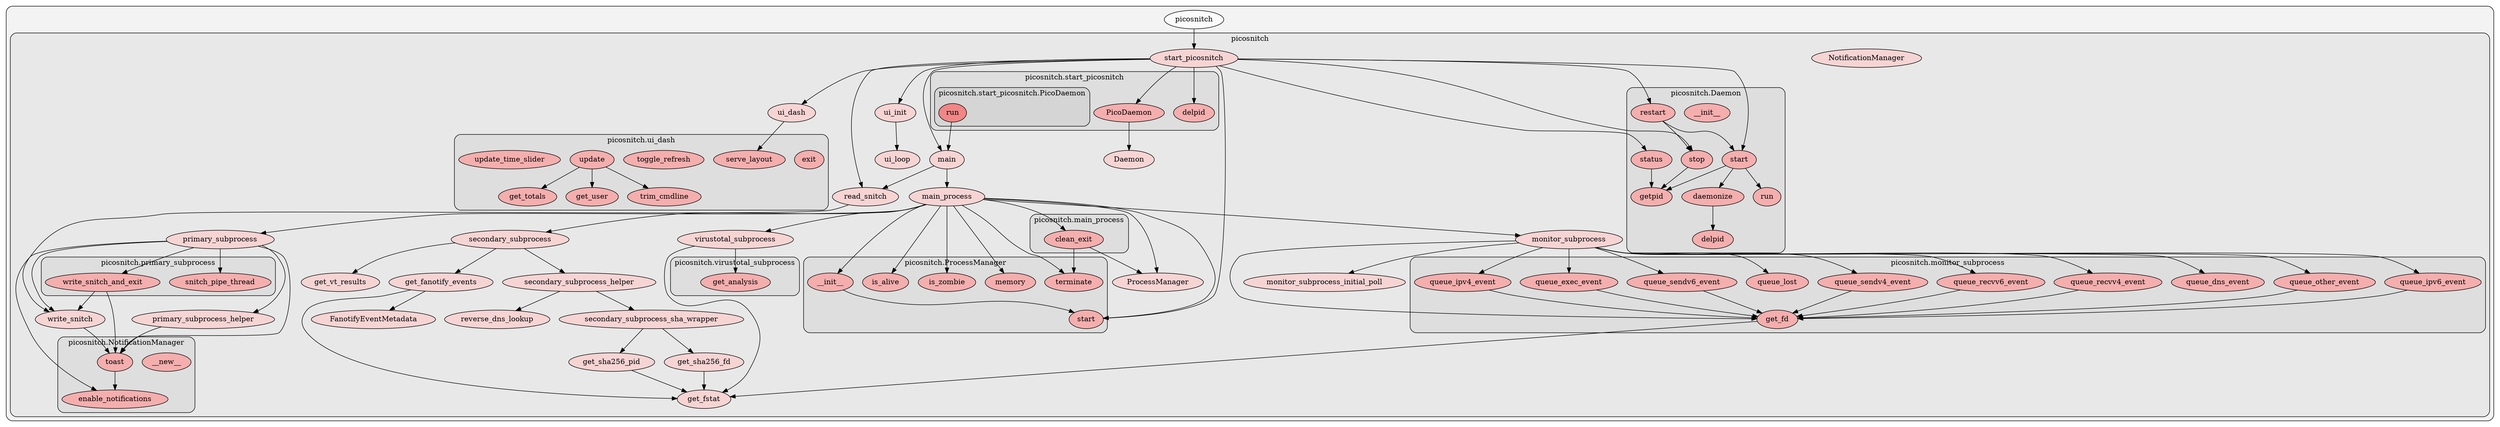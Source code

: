 digraph G {
    graph [rankdir=TB, clusterrank="local"];
    subgraph cluster_G {

        graph [style="filled,rounded",fillcolor="#80808018", label=""];
        picosnitch [label="picosnitch", style="filled", fillcolor="#ffffffb2", fontcolor="#000000", group="0"];
        subgraph cluster_picosnitch {

            graph [style="filled,rounded",fillcolor="#80808018", label="picosnitch"];
            picosnitch__Daemon [label="Daemon", style="filled", fillcolor="#feccccb2", fontcolor="#000000", group="0"];
        }
        subgraph cluster_picosnitch {

            graph [style="filled,rounded",fillcolor="#80808018", label="picosnitch"];
            picosnitch__FanotifyEventMetadata [label="FanotifyEventMetadata", style="filled", fillcolor="#feccccb2", fontcolor="#000000", group="0"];
        }
        subgraph cluster_picosnitch {

            graph [style="filled,rounded",fillcolor="#80808018", label="picosnitch"];
            picosnitch__NotificationManager [label="NotificationManager", style="filled", fillcolor="#feccccb2", fontcolor="#000000", group="0"];
        }
        subgraph cluster_picosnitch {

            graph [style="filled,rounded",fillcolor="#80808018", label="picosnitch"];
            picosnitch__ProcessManager [label="ProcessManager", style="filled", fillcolor="#feccccb2", fontcolor="#000000", group="0"];
        }
        subgraph cluster_picosnitch {

            graph [style="filled,rounded",fillcolor="#80808018", label="picosnitch"];
            picosnitch__get_fanotify_events [label="get_fanotify_events", style="filled", fillcolor="#feccccb2", fontcolor="#000000", group="0"];
        }
        subgraph cluster_picosnitch {

            graph [style="filled,rounded",fillcolor="#80808018", label="picosnitch"];
            picosnitch__get_fstat [label="get_fstat", style="filled", fillcolor="#feccccb2", fontcolor="#000000", group="0"];
        }
        subgraph cluster_picosnitch {

            graph [style="filled,rounded",fillcolor="#80808018", label="picosnitch"];
            picosnitch__get_sha256_fd [label="get_sha256_fd", style="filled", fillcolor="#feccccb2", fontcolor="#000000", group="0"];
        }
        subgraph cluster_picosnitch {

            graph [style="filled,rounded",fillcolor="#80808018", label="picosnitch"];
            picosnitch__get_sha256_pid [label="get_sha256_pid", style="filled", fillcolor="#feccccb2", fontcolor="#000000", group="0"];
        }
        subgraph cluster_picosnitch {

            graph [style="filled,rounded",fillcolor="#80808018", label="picosnitch"];
            picosnitch__get_vt_results [label="get_vt_results", style="filled", fillcolor="#feccccb2", fontcolor="#000000", group="0"];
        }
        subgraph cluster_picosnitch {

            graph [style="filled,rounded",fillcolor="#80808018", label="picosnitch"];
            picosnitch__main [label="main", style="filled", fillcolor="#feccccb2", fontcolor="#000000", group="0"];
        }
        subgraph cluster_picosnitch {

            graph [style="filled,rounded",fillcolor="#80808018", label="picosnitch"];
            picosnitch__main_process [label="main_process", style="filled", fillcolor="#feccccb2", fontcolor="#000000", group="0"];
        }
        subgraph cluster_picosnitch {

            graph [style="filled,rounded",fillcolor="#80808018", label="picosnitch"];
            picosnitch__monitor_subprocess [label="monitor_subprocess", style="filled", fillcolor="#feccccb2", fontcolor="#000000", group="0"];
        }
        subgraph cluster_picosnitch {

            graph [style="filled,rounded",fillcolor="#80808018", label="picosnitch"];
            picosnitch__monitor_subprocess_initial_poll [label="monitor_subprocess_initial_poll", style="filled", fillcolor="#feccccb2", fontcolor="#000000", group="0"];
        }
        subgraph cluster_picosnitch {

            graph [style="filled,rounded",fillcolor="#80808018", label="picosnitch"];
            picosnitch__primary_subprocess [label="primary_subprocess", style="filled", fillcolor="#feccccb2", fontcolor="#000000", group="0"];
        }
        subgraph cluster_picosnitch {

            graph [style="filled,rounded",fillcolor="#80808018", label="picosnitch"];
            picosnitch__primary_subprocess_helper [label="primary_subprocess_helper", style="filled", fillcolor="#feccccb2", fontcolor="#000000", group="0"];
        }
        subgraph cluster_picosnitch {

            graph [style="filled,rounded",fillcolor="#80808018", label="picosnitch"];
            picosnitch__read_snitch [label="read_snitch", style="filled", fillcolor="#feccccb2", fontcolor="#000000", group="0"];
        }
        subgraph cluster_picosnitch {

            graph [style="filled,rounded",fillcolor="#80808018", label="picosnitch"];
            picosnitch__reverse_dns_lookup [label="reverse_dns_lookup", style="filled", fillcolor="#feccccb2", fontcolor="#000000", group="0"];
        }
        subgraph cluster_picosnitch {

            graph [style="filled,rounded",fillcolor="#80808018", label="picosnitch"];
            picosnitch__secondary_subprocess [label="secondary_subprocess", style="filled", fillcolor="#feccccb2", fontcolor="#000000", group="0"];
        }
        subgraph cluster_picosnitch {

            graph [style="filled,rounded",fillcolor="#80808018", label="picosnitch"];
            picosnitch__secondary_subprocess_helper [label="secondary_subprocess_helper", style="filled", fillcolor="#feccccb2", fontcolor="#000000", group="0"];
        }
        subgraph cluster_picosnitch {

            graph [style="filled,rounded",fillcolor="#80808018", label="picosnitch"];
            picosnitch__secondary_subprocess_sha_wrapper [label="secondary_subprocess_sha_wrapper", style="filled", fillcolor="#feccccb2", fontcolor="#000000", group="0"];
        }
        subgraph cluster_picosnitch {

            graph [style="filled,rounded",fillcolor="#80808018", label="picosnitch"];
            picosnitch__start_picosnitch [label="start_picosnitch", style="filled", fillcolor="#feccccb2", fontcolor="#000000", group="0"];
        }
        subgraph cluster_picosnitch {

            graph [style="filled,rounded",fillcolor="#80808018", label="picosnitch"];
            picosnitch__ui_dash [label="ui_dash", style="filled", fillcolor="#feccccb2", fontcolor="#000000", group="0"];
        }
        subgraph cluster_picosnitch {

            graph [style="filled,rounded",fillcolor="#80808018", label="picosnitch"];
            picosnitch__ui_init [label="ui_init", style="filled", fillcolor="#feccccb2", fontcolor="#000000", group="0"];
        }
        subgraph cluster_picosnitch {

            graph [style="filled,rounded",fillcolor="#80808018", label="picosnitch"];
            picosnitch__ui_loop [label="ui_loop", style="filled", fillcolor="#feccccb2", fontcolor="#000000", group="0"];
        }
        subgraph cluster_picosnitch {

            graph [style="filled,rounded",fillcolor="#80808018", label="picosnitch"];
            picosnitch__virustotal_subprocess [label="virustotal_subprocess", style="filled", fillcolor="#feccccb2", fontcolor="#000000", group="0"];
        }
        subgraph cluster_picosnitch {

            graph [style="filled,rounded",fillcolor="#80808018", label="picosnitch"];
            picosnitch__write_snitch [label="write_snitch", style="filled", fillcolor="#feccccb2", fontcolor="#000000", group="0"];
            subgraph cluster_picosnitch__Daemon {

                graph [style="filled,rounded",fillcolor="#80808018", label="picosnitch.Daemon"];
                picosnitch__Daemon____init__ [label="__init__", style="filled", fillcolor="#ff9999b2", fontcolor="#000000", group="0"];
            }
            subgraph cluster_picosnitch__Daemon {

                graph [style="filled,rounded",fillcolor="#80808018", label="picosnitch.Daemon"];
                picosnitch__Daemon__daemonize [label="daemonize", style="filled", fillcolor="#ff9999b2", fontcolor="#000000", group="0"];
            }
            subgraph cluster_picosnitch__Daemon {

                graph [style="filled,rounded",fillcolor="#80808018", label="picosnitch.Daemon"];
                picosnitch__Daemon__delpid [label="delpid", style="filled", fillcolor="#ff9999b2", fontcolor="#000000", group="0"];
            }
            subgraph cluster_picosnitch__Daemon {

                graph [style="filled,rounded",fillcolor="#80808018", label="picosnitch.Daemon"];
                picosnitch__Daemon__getpid [label="getpid", style="filled", fillcolor="#ff9999b2", fontcolor="#000000", group="0"];
            }
            subgraph cluster_picosnitch__Daemon {

                graph [style="filled,rounded",fillcolor="#80808018", label="picosnitch.Daemon"];
                picosnitch__Daemon__restart [label="restart", style="filled", fillcolor="#ff9999b2", fontcolor="#000000", group="0"];
            }
            subgraph cluster_picosnitch__Daemon {

                graph [style="filled,rounded",fillcolor="#80808018", label="picosnitch.Daemon"];
                picosnitch__Daemon__run [label="run", style="filled", fillcolor="#ff9999b2", fontcolor="#000000", group="0"];
            }
            subgraph cluster_picosnitch__Daemon {

                graph [style="filled,rounded",fillcolor="#80808018", label="picosnitch.Daemon"];
                picosnitch__Daemon__start [label="start", style="filled", fillcolor="#ff9999b2", fontcolor="#000000", group="0"];
            }
            subgraph cluster_picosnitch__Daemon {

                graph [style="filled,rounded",fillcolor="#80808018", label="picosnitch.Daemon"];
                picosnitch__Daemon__status [label="status", style="filled", fillcolor="#ff9999b2", fontcolor="#000000", group="0"];
            }
            subgraph cluster_picosnitch__Daemon {

                graph [style="filled,rounded",fillcolor="#80808018", label="picosnitch.Daemon"];
                picosnitch__Daemon__stop [label="stop", style="filled", fillcolor="#ff9999b2", fontcolor="#000000", group="0"];
            }
            subgraph cluster_picosnitch__NotificationManager {

                graph [style="filled,rounded",fillcolor="#80808018", label="picosnitch.NotificationManager"];
                picosnitch__NotificationManager____new__ [label="__new__", style="filled", fillcolor="#ff9999b2", fontcolor="#000000", group="0"];
            }
            subgraph cluster_picosnitch__NotificationManager {

                graph [style="filled,rounded",fillcolor="#80808018", label="picosnitch.NotificationManager"];
                picosnitch__NotificationManager__enable_notifications [label="enable_notifications", style="filled", fillcolor="#ff9999b2", fontcolor="#000000", group="0"];
            }
            subgraph cluster_picosnitch__NotificationManager {

                graph [style="filled,rounded",fillcolor="#80808018", label="picosnitch.NotificationManager"];
                picosnitch__NotificationManager__toast [label="toast", style="filled", fillcolor="#ff9999b2", fontcolor="#000000", group="0"];
            }
            subgraph cluster_picosnitch__ProcessManager {

                graph [style="filled,rounded",fillcolor="#80808018", label="picosnitch.ProcessManager"];
                picosnitch__ProcessManager____init__ [label="__init__", style="filled", fillcolor="#ff9999b2", fontcolor="#000000", group="0"];
            }
            subgraph cluster_picosnitch__ProcessManager {

                graph [style="filled,rounded",fillcolor="#80808018", label="picosnitch.ProcessManager"];
                picosnitch__ProcessManager__is_alive [label="is_alive", style="filled", fillcolor="#ff9999b2", fontcolor="#000000", group="0"];
            }
            subgraph cluster_picosnitch__ProcessManager {

                graph [style="filled,rounded",fillcolor="#80808018", label="picosnitch.ProcessManager"];
                picosnitch__ProcessManager__is_zombie [label="is_zombie", style="filled", fillcolor="#ff9999b2", fontcolor="#000000", group="0"];
            }
            subgraph cluster_picosnitch__ProcessManager {

                graph [style="filled,rounded",fillcolor="#80808018", label="picosnitch.ProcessManager"];
                picosnitch__ProcessManager__memory [label="memory", style="filled", fillcolor="#ff9999b2", fontcolor="#000000", group="0"];
            }
            subgraph cluster_picosnitch__ProcessManager {

                graph [style="filled,rounded",fillcolor="#80808018", label="picosnitch.ProcessManager"];
                picosnitch__ProcessManager__start [label="start", style="filled", fillcolor="#ff9999b2", fontcolor="#000000", group="0"];
            }
            subgraph cluster_picosnitch__ProcessManager {

                graph [style="filled,rounded",fillcolor="#80808018", label="picosnitch.ProcessManager"];
                picosnitch__ProcessManager__terminate [label="terminate", style="filled", fillcolor="#ff9999b2", fontcolor="#000000", group="0"];
            }
            subgraph cluster_picosnitch__main_process {

                graph [style="filled,rounded",fillcolor="#80808018", label="picosnitch.main_process"];
                picosnitch__main_process__clean_exit [label="clean_exit", style="filled", fillcolor="#ff9999b2", fontcolor="#000000", group="0"];
            }
            subgraph cluster_picosnitch__monitor_subprocess {

                graph [style="filled,rounded",fillcolor="#80808018", label="picosnitch.monitor_subprocess"];
                picosnitch__monitor_subprocess__get_fd [label="get_fd", style="filled", fillcolor="#ff9999b2", fontcolor="#000000", group="0"];
            }
            subgraph cluster_picosnitch__monitor_subprocess {

                graph [style="filled,rounded",fillcolor="#80808018", label="picosnitch.monitor_subprocess"];
                picosnitch__monitor_subprocess__queue_dns_event [label="queue_dns_event", style="filled", fillcolor="#ff9999b2", fontcolor="#000000", group="0"];
            }
            subgraph cluster_picosnitch__monitor_subprocess {

                graph [style="filled,rounded",fillcolor="#80808018", label="picosnitch.monitor_subprocess"];
                picosnitch__monitor_subprocess__queue_exec_event [label="queue_exec_event", style="filled", fillcolor="#ff9999b2", fontcolor="#000000", group="0"];
            }
            subgraph cluster_picosnitch__monitor_subprocess {

                graph [style="filled,rounded",fillcolor="#80808018", label="picosnitch.monitor_subprocess"];
                picosnitch__monitor_subprocess__queue_ipv4_event [label="queue_ipv4_event", style="filled", fillcolor="#ff9999b2", fontcolor="#000000", group="0"];
            }
            subgraph cluster_picosnitch__monitor_subprocess {

                graph [style="filled,rounded",fillcolor="#80808018", label="picosnitch.monitor_subprocess"];
                picosnitch__monitor_subprocess__queue_ipv6_event [label="queue_ipv6_event", style="filled", fillcolor="#ff9999b2", fontcolor="#000000", group="0"];
            }
            subgraph cluster_picosnitch__monitor_subprocess {

                graph [style="filled,rounded",fillcolor="#80808018", label="picosnitch.monitor_subprocess"];
                picosnitch__monitor_subprocess__queue_lost [label="queue_lost", style="filled", fillcolor="#ff9999b2", fontcolor="#000000", group="0"];
            }
            subgraph cluster_picosnitch__monitor_subprocess {

                graph [style="filled,rounded",fillcolor="#80808018", label="picosnitch.monitor_subprocess"];
                picosnitch__monitor_subprocess__queue_other_event [label="queue_other_event", style="filled", fillcolor="#ff9999b2", fontcolor="#000000", group="0"];
            }
            subgraph cluster_picosnitch__monitor_subprocess {

                graph [style="filled,rounded",fillcolor="#80808018", label="picosnitch.monitor_subprocess"];
                picosnitch__monitor_subprocess__queue_recvv4_event [label="queue_recvv4_event", style="filled", fillcolor="#ff9999b2", fontcolor="#000000", group="0"];
            }
            subgraph cluster_picosnitch__monitor_subprocess {

                graph [style="filled,rounded",fillcolor="#80808018", label="picosnitch.monitor_subprocess"];
                picosnitch__monitor_subprocess__queue_recvv6_event [label="queue_recvv6_event", style="filled", fillcolor="#ff9999b2", fontcolor="#000000", group="0"];
            }
            subgraph cluster_picosnitch__monitor_subprocess {

                graph [style="filled,rounded",fillcolor="#80808018", label="picosnitch.monitor_subprocess"];
                picosnitch__monitor_subprocess__queue_sendv4_event [label="queue_sendv4_event", style="filled", fillcolor="#ff9999b2", fontcolor="#000000", group="0"];
            }
            subgraph cluster_picosnitch__monitor_subprocess {

                graph [style="filled,rounded",fillcolor="#80808018", label="picosnitch.monitor_subprocess"];
                picosnitch__monitor_subprocess__queue_sendv6_event [label="queue_sendv6_event", style="filled", fillcolor="#ff9999b2", fontcolor="#000000", group="0"];
            }
            subgraph cluster_picosnitch__primary_subprocess {

                graph [style="filled,rounded",fillcolor="#80808018", label="picosnitch.primary_subprocess"];
                picosnitch__primary_subprocess__snitch_pipe_thread [label="snitch_pipe_thread", style="filled", fillcolor="#ff9999b2", fontcolor="#000000", group="0"];
            }
            subgraph cluster_picosnitch__primary_subprocess {

                graph [style="filled,rounded",fillcolor="#80808018", label="picosnitch.primary_subprocess"];
                picosnitch__primary_subprocess__write_snitch_and_exit [label="write_snitch_and_exit", style="filled", fillcolor="#ff9999b2", fontcolor="#000000", group="0"];
            }
            subgraph cluster_picosnitch__start_picosnitch {

                graph [style="filled,rounded",fillcolor="#80808018", label="picosnitch.start_picosnitch"];
                picosnitch__start_picosnitch__PicoDaemon [label="PicoDaemon", style="filled", fillcolor="#ff9999b2", fontcolor="#000000", group="0"];
            }
            subgraph cluster_picosnitch__start_picosnitch {

                graph [style="filled,rounded",fillcolor="#80808018", label="picosnitch.start_picosnitch"];
                picosnitch__start_picosnitch__delpid [label="delpid", style="filled", fillcolor="#ff9999b2", fontcolor="#000000", group="0"];
                subgraph cluster_picosnitch__start_picosnitch__PicoDaemon {

                    graph [style="filled,rounded",fillcolor="#80808018", label="picosnitch.start_picosnitch.PicoDaemon"];
                    picosnitch__start_picosnitch__PicoDaemon__run [label="run", style="filled", fillcolor="#ff6565b2", fontcolor="#000000", group="0"];
                }
            }
            subgraph cluster_picosnitch__ui_dash {

                graph [style="filled,rounded",fillcolor="#80808018", label="picosnitch.ui_dash"];
                picosnitch__ui_dash__exit [label="exit", style="filled", fillcolor="#ff9999b2", fontcolor="#000000", group="0"];
            }
            subgraph cluster_picosnitch__ui_dash {

                graph [style="filled,rounded",fillcolor="#80808018", label="picosnitch.ui_dash"];
                picosnitch__ui_dash__get_totals [label="get_totals", style="filled", fillcolor="#ff9999b2", fontcolor="#000000", group="0"];
            }
            subgraph cluster_picosnitch__ui_dash {

                graph [style="filled,rounded",fillcolor="#80808018", label="picosnitch.ui_dash"];
                picosnitch__ui_dash__get_user [label="get_user", style="filled", fillcolor="#ff9999b2", fontcolor="#000000", group="0"];
            }
            subgraph cluster_picosnitch__ui_dash {

                graph [style="filled,rounded",fillcolor="#80808018", label="picosnitch.ui_dash"];
                picosnitch__ui_dash__serve_layout [label="serve_layout", style="filled", fillcolor="#ff9999b2", fontcolor="#000000", group="0"];
            }
            subgraph cluster_picosnitch__ui_dash {

                graph [style="filled,rounded",fillcolor="#80808018", label="picosnitch.ui_dash"];
                picosnitch__ui_dash__toggle_refresh [label="toggle_refresh", style="filled", fillcolor="#ff9999b2", fontcolor="#000000", group="0"];
            }
            subgraph cluster_picosnitch__ui_dash {

                graph [style="filled,rounded",fillcolor="#80808018", label="picosnitch.ui_dash"];
                picosnitch__ui_dash__trim_cmdline [label="trim_cmdline", style="filled", fillcolor="#ff9999b2", fontcolor="#000000", group="0"];
            }
            subgraph cluster_picosnitch__ui_dash {

                graph [style="filled,rounded",fillcolor="#80808018", label="picosnitch.ui_dash"];
                picosnitch__ui_dash__update [label="update", style="filled", fillcolor="#ff9999b2", fontcolor="#000000", group="0"];
            }
            subgraph cluster_picosnitch__ui_dash {

                graph [style="filled,rounded",fillcolor="#80808018", label="picosnitch.ui_dash"];
                picosnitch__ui_dash__update_time_slider [label="update_time_slider", style="filled", fillcolor="#ff9999b2", fontcolor="#000000", group="0"];
            }
            subgraph cluster_picosnitch__virustotal_subprocess {

                graph [style="filled,rounded",fillcolor="#80808018", label="picosnitch.virustotal_subprocess"];
                picosnitch__virustotal_subprocess__get_analysis [label="get_analysis", style="filled", fillcolor="#ff9999b2", fontcolor="#000000", group="0"];
            }
        }
    }
        picosnitch -> picosnitch__start_picosnitch [style="solid", color="#000000"];
        picosnitch__Daemon__daemonize -> picosnitch__Daemon__delpid [style="solid", color="#000000"];
        picosnitch__Daemon__restart -> picosnitch__Daemon__start [style="solid", color="#000000"];
        picosnitch__Daemon__restart -> picosnitch__Daemon__stop [style="solid", color="#000000"];
        picosnitch__Daemon__start -> picosnitch__Daemon__daemonize [style="solid", color="#000000"];
        picosnitch__Daemon__start -> picosnitch__Daemon__getpid [style="solid", color="#000000"];
        picosnitch__Daemon__start -> picosnitch__Daemon__run [style="solid", color="#000000"];
        picosnitch__Daemon__status -> picosnitch__Daemon__getpid [style="solid", color="#000000"];
        picosnitch__Daemon__stop -> picosnitch__Daemon__getpid [style="solid", color="#000000"];
        picosnitch__NotificationManager__toast -> picosnitch__NotificationManager__enable_notifications [style="solid", color="#000000"];
        picosnitch__ProcessManager____init__ -> picosnitch__ProcessManager__start [style="solid", color="#000000"];
        picosnitch__get_fanotify_events -> picosnitch__FanotifyEventMetadata [style="solid", color="#000000"];
        picosnitch__get_fanotify_events -> picosnitch__get_fstat [style="solid", color="#000000"];
        picosnitch__get_sha256_fd -> picosnitch__get_fstat [style="solid", color="#000000"];
        picosnitch__get_sha256_pid -> picosnitch__get_fstat [style="solid", color="#000000"];
        picosnitch__main -> picosnitch__main_process [style="solid", color="#000000"];
        picosnitch__main -> picosnitch__read_snitch [style="solid", color="#000000"];
        picosnitch__main_process -> picosnitch__ProcessManager [style="solid", color="#000000"];
        picosnitch__main_process -> picosnitch__ProcessManager____init__ [style="solid", color="#000000"];
        picosnitch__main_process -> picosnitch__ProcessManager__is_alive [style="solid", color="#000000"];
        picosnitch__main_process -> picosnitch__ProcessManager__is_zombie [style="solid", color="#000000"];
        picosnitch__main_process -> picosnitch__ProcessManager__memory [style="solid", color="#000000"];
        picosnitch__main_process -> picosnitch__ProcessManager__start [style="solid", color="#000000"];
        picosnitch__main_process -> picosnitch__ProcessManager__terminate [style="solid", color="#000000"];
        picosnitch__main_process -> picosnitch__main_process__clean_exit [style="solid", color="#000000"];
        picosnitch__main_process -> picosnitch__monitor_subprocess [style="solid", color="#000000"];
        picosnitch__main_process -> picosnitch__primary_subprocess [style="solid", color="#000000"];
        picosnitch__main_process -> picosnitch__secondary_subprocess [style="solid", color="#000000"];
        picosnitch__main_process -> picosnitch__virustotal_subprocess [style="solid", color="#000000"];
        picosnitch__main_process__clean_exit -> picosnitch__ProcessManager [style="solid", color="#000000"];
        picosnitch__main_process__clean_exit -> picosnitch__ProcessManager__terminate [style="solid", color="#000000"];
        picosnitch__monitor_subprocess -> picosnitch__monitor_subprocess__get_fd [style="solid", color="#000000"];
        picosnitch__monitor_subprocess -> picosnitch__monitor_subprocess__queue_dns_event [style="solid", color="#000000"];
        picosnitch__monitor_subprocess -> picosnitch__monitor_subprocess__queue_exec_event [style="solid", color="#000000"];
        picosnitch__monitor_subprocess -> picosnitch__monitor_subprocess__queue_ipv4_event [style="solid", color="#000000"];
        picosnitch__monitor_subprocess -> picosnitch__monitor_subprocess__queue_ipv6_event [style="solid", color="#000000"];
        picosnitch__monitor_subprocess -> picosnitch__monitor_subprocess__queue_lost [style="solid", color="#000000"];
        picosnitch__monitor_subprocess -> picosnitch__monitor_subprocess__queue_other_event [style="solid", color="#000000"];
        picosnitch__monitor_subprocess -> picosnitch__monitor_subprocess__queue_recvv4_event [style="solid", color="#000000"];
        picosnitch__monitor_subprocess -> picosnitch__monitor_subprocess__queue_recvv6_event [style="solid", color="#000000"];
        picosnitch__monitor_subprocess -> picosnitch__monitor_subprocess__queue_sendv4_event [style="solid", color="#000000"];
        picosnitch__monitor_subprocess -> picosnitch__monitor_subprocess__queue_sendv6_event [style="solid", color="#000000"];
        picosnitch__monitor_subprocess -> picosnitch__monitor_subprocess_initial_poll [style="solid", color="#000000"];
        picosnitch__monitor_subprocess__get_fd -> picosnitch__get_fstat [style="solid", color="#000000"];
        picosnitch__monitor_subprocess__queue_exec_event -> picosnitch__monitor_subprocess__get_fd [style="solid", color="#000000"];
        picosnitch__monitor_subprocess__queue_ipv4_event -> picosnitch__monitor_subprocess__get_fd [style="solid", color="#000000"];
        picosnitch__monitor_subprocess__queue_ipv6_event -> picosnitch__monitor_subprocess__get_fd [style="solid", color="#000000"];
        picosnitch__monitor_subprocess__queue_other_event -> picosnitch__monitor_subprocess__get_fd [style="solid", color="#000000"];
        picosnitch__monitor_subprocess__queue_recvv4_event -> picosnitch__monitor_subprocess__get_fd [style="solid", color="#000000"];
        picosnitch__monitor_subprocess__queue_recvv6_event -> picosnitch__monitor_subprocess__get_fd [style="solid", color="#000000"];
        picosnitch__monitor_subprocess__queue_sendv4_event -> picosnitch__monitor_subprocess__get_fd [style="solid", color="#000000"];
        picosnitch__monitor_subprocess__queue_sendv6_event -> picosnitch__monitor_subprocess__get_fd [style="solid", color="#000000"];
        picosnitch__primary_subprocess -> picosnitch__NotificationManager__enable_notifications [style="solid", color="#000000"];
        picosnitch__primary_subprocess -> picosnitch__NotificationManager__toast [style="solid", color="#000000"];
        picosnitch__primary_subprocess -> picosnitch__primary_subprocess__snitch_pipe_thread [style="solid", color="#000000"];
        picosnitch__primary_subprocess -> picosnitch__primary_subprocess__write_snitch_and_exit [style="solid", color="#000000"];
        picosnitch__primary_subprocess -> picosnitch__primary_subprocess_helper [style="solid", color="#000000"];
        picosnitch__primary_subprocess -> picosnitch__write_snitch [style="solid", color="#000000"];
        picosnitch__primary_subprocess__write_snitch_and_exit -> picosnitch__NotificationManager__toast [style="solid", color="#000000"];
        picosnitch__primary_subprocess__write_snitch_and_exit -> picosnitch__write_snitch [style="solid", color="#000000"];
        picosnitch__primary_subprocess_helper -> picosnitch__NotificationManager__toast [style="solid", color="#000000"];
        picosnitch__read_snitch -> picosnitch__write_snitch [style="solid", color="#000000"];
        picosnitch__secondary_subprocess -> picosnitch__get_fanotify_events [style="solid", color="#000000"];
        picosnitch__secondary_subprocess -> picosnitch__get_vt_results [style="solid", color="#000000"];
        picosnitch__secondary_subprocess -> picosnitch__secondary_subprocess_helper [style="solid", color="#000000"];
        picosnitch__secondary_subprocess_helper -> picosnitch__reverse_dns_lookup [style="solid", color="#000000"];
        picosnitch__secondary_subprocess_helper -> picosnitch__secondary_subprocess_sha_wrapper [style="solid", color="#000000"];
        picosnitch__secondary_subprocess_sha_wrapper -> picosnitch__get_sha256_fd [style="solid", color="#000000"];
        picosnitch__secondary_subprocess_sha_wrapper -> picosnitch__get_sha256_pid [style="solid", color="#000000"];
        picosnitch__start_picosnitch -> picosnitch__Daemon__restart [style="solid", color="#000000"];
        picosnitch__start_picosnitch -> picosnitch__Daemon__start [style="solid", color="#000000"];
        picosnitch__start_picosnitch -> picosnitch__Daemon__status [style="solid", color="#000000"];
        picosnitch__start_picosnitch -> picosnitch__Daemon__stop [style="solid", color="#000000"];
        picosnitch__start_picosnitch -> picosnitch__ProcessManager__start [style="solid", color="#000000"];
        picosnitch__start_picosnitch -> picosnitch__main [style="solid", color="#000000"];
        picosnitch__start_picosnitch -> picosnitch__read_snitch [style="solid", color="#000000"];
        picosnitch__start_picosnitch -> picosnitch__start_picosnitch__PicoDaemon [style="solid", color="#000000"];
        picosnitch__start_picosnitch -> picosnitch__start_picosnitch__delpid [style="solid", color="#000000"];
        picosnitch__start_picosnitch -> picosnitch__ui_dash [style="solid", color="#000000"];
        picosnitch__start_picosnitch -> picosnitch__ui_init [style="solid", color="#000000"];
        picosnitch__start_picosnitch__PicoDaemon -> picosnitch__Daemon [style="solid", color="#000000"];
        picosnitch__start_picosnitch__PicoDaemon__run -> picosnitch__main [style="solid", color="#000000"];
        picosnitch__ui_dash -> picosnitch__ui_dash__serve_layout [style="solid", color="#000000"];
        picosnitch__ui_dash__update -> picosnitch__ui_dash__get_totals [style="solid", color="#000000"];
        picosnitch__ui_dash__update -> picosnitch__ui_dash__get_user [style="solid", color="#000000"];
        picosnitch__ui_dash__update -> picosnitch__ui_dash__trim_cmdline [style="solid", color="#000000"];
        picosnitch__ui_init -> picosnitch__ui_loop [style="solid", color="#000000"];
        picosnitch__virustotal_subprocess -> picosnitch__get_fstat [style="solid", color="#000000"];
        picosnitch__virustotal_subprocess -> picosnitch__virustotal_subprocess__get_analysis [style="solid", color="#000000"];
        picosnitch__write_snitch -> picosnitch__NotificationManager__toast [style="solid", color="#000000"];
    }
